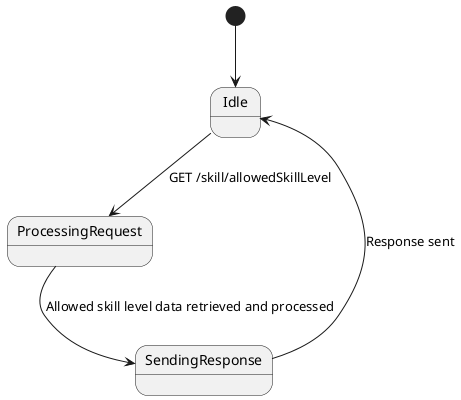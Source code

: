 @startuml
[*] --> Idle
Idle --> ProcessingRequest : GET /skill/allowedSkillLevel
ProcessingRequest --> SendingResponse : Allowed skill level data retrieved and processed
SendingResponse --> Idle : Response sent
@enduml
